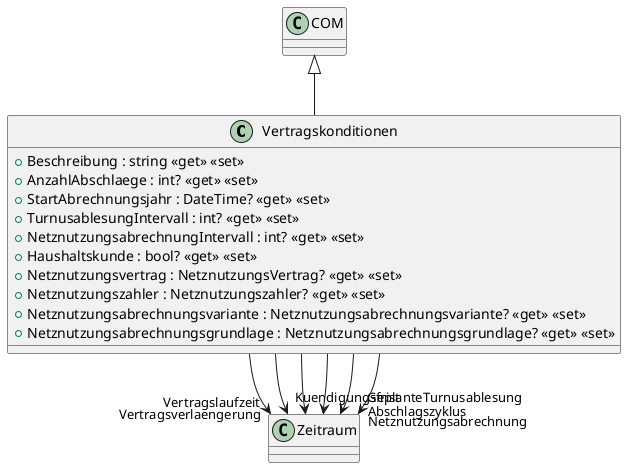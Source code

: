 @startuml
class Vertragskonditionen {
    + Beschreibung : string <<get>> <<set>>
    + AnzahlAbschlaege : int? <<get>> <<set>>
    + StartAbrechnungsjahr : DateTime? <<get>> <<set>>
    + TurnusablesungIntervall : int? <<get>> <<set>>
    + NetznutzungsabrechnungIntervall : int? <<get>> <<set>>
    + Haushaltskunde : bool? <<get>> <<set>>
    + Netznutzungsvertrag : NetznutzungsVertrag? <<get>> <<set>>
    + Netznutzungszahler : Netznutzungszahler? <<get>> <<set>>
    + Netznutzungsabrechnungsvariante : Netznutzungsabrechnungsvariante? <<get>> <<set>>
    + Netznutzungsabrechnungsgrundlage : Netznutzungsabrechnungsgrundlage? <<get>> <<set>>
}
COM <|-- Vertragskonditionen
Vertragskonditionen --> "Vertragslaufzeit" Zeitraum
Vertragskonditionen --> "Kuendigungsfrist" Zeitraum
Vertragskonditionen --> "Vertragsverlaengerung" Zeitraum
Vertragskonditionen --> "Abschlagszyklus" Zeitraum
Vertragskonditionen --> "GeplanteTurnusablesung" Zeitraum
Vertragskonditionen --> "Netznutzungsabrechnung" Zeitraum
@enduml
